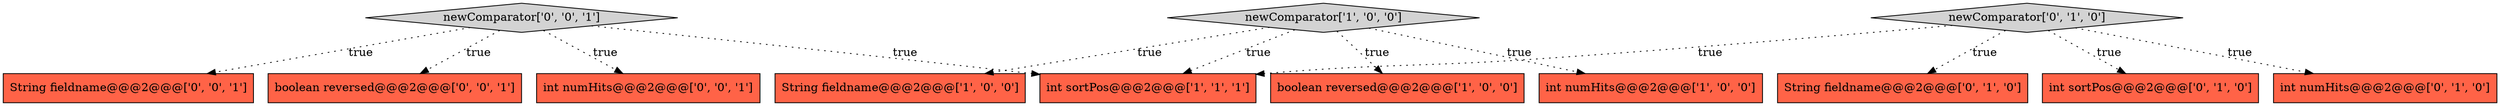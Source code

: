 digraph {
4 [style = filled, label = "int sortPos@@@2@@@['1', '1', '1']", fillcolor = tomato, shape = box image = "AAA0AAABBB1BBB"];
12 [style = filled, label = "newComparator['0', '0', '1']", fillcolor = lightgray, shape = diamond image = "AAA0AAABBB3BBB"];
2 [style = filled, label = "boolean reversed@@@2@@@['1', '0', '0']", fillcolor = tomato, shape = box image = "AAA0AAABBB1BBB"];
6 [style = filled, label = "String fieldname@@@2@@@['0', '1', '0']", fillcolor = tomato, shape = box image = "AAA0AAABBB2BBB"];
0 [style = filled, label = "newComparator['1', '0', '0']", fillcolor = lightgray, shape = diamond image = "AAA0AAABBB1BBB"];
1 [style = filled, label = "int numHits@@@2@@@['1', '0', '0']", fillcolor = tomato, shape = box image = "AAA0AAABBB1BBB"];
10 [style = filled, label = "int numHits@@@2@@@['0', '0', '1']", fillcolor = tomato, shape = box image = "AAA0AAABBB3BBB"];
3 [style = filled, label = "String fieldname@@@2@@@['1', '0', '0']", fillcolor = tomato, shape = box image = "AAA0AAABBB1BBB"];
8 [style = filled, label = "newComparator['0', '1', '0']", fillcolor = lightgray, shape = diamond image = "AAA0AAABBB2BBB"];
11 [style = filled, label = "String fieldname@@@2@@@['0', '0', '1']", fillcolor = tomato, shape = box image = "AAA0AAABBB3BBB"];
9 [style = filled, label = "boolean reversed@@@2@@@['0', '0', '1']", fillcolor = tomato, shape = box image = "AAA0AAABBB3BBB"];
5 [style = filled, label = "int sortPos@@@2@@@['0', '1', '0']", fillcolor = tomato, shape = box image = "AAA0AAABBB2BBB"];
7 [style = filled, label = "int numHits@@@2@@@['0', '1', '0']", fillcolor = tomato, shape = box image = "AAA0AAABBB2BBB"];
0->2 [style = dotted, label="true"];
12->10 [style = dotted, label="true"];
8->6 [style = dotted, label="true"];
0->3 [style = dotted, label="true"];
0->4 [style = dotted, label="true"];
0->1 [style = dotted, label="true"];
12->4 [style = dotted, label="true"];
12->9 [style = dotted, label="true"];
8->7 [style = dotted, label="true"];
8->4 [style = dotted, label="true"];
12->11 [style = dotted, label="true"];
8->5 [style = dotted, label="true"];
}
